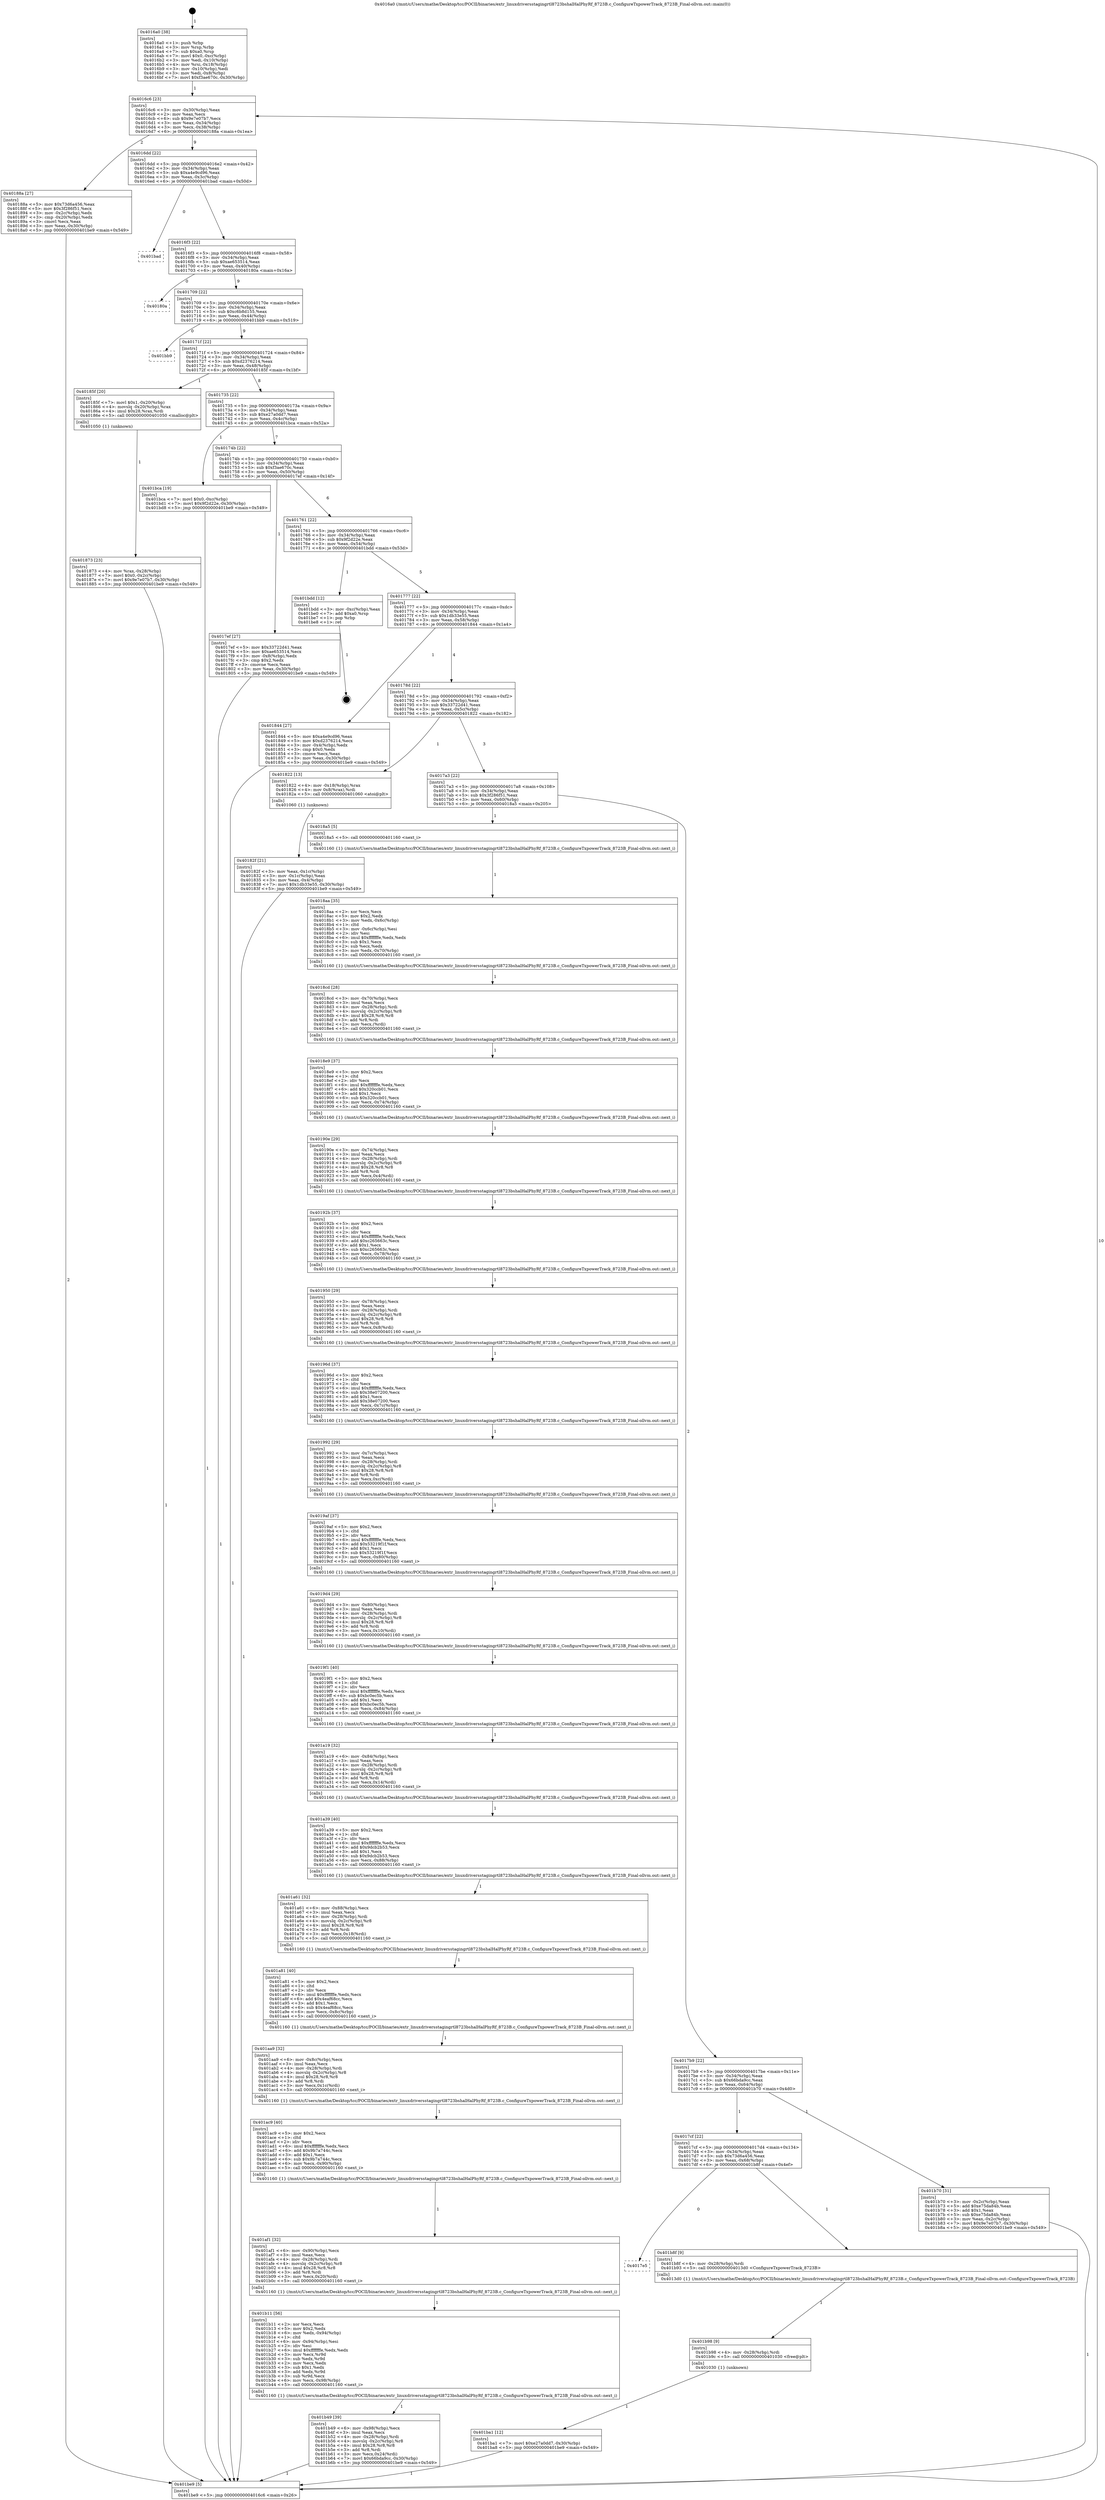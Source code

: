 digraph "0x4016a0" {
  label = "0x4016a0 (/mnt/c/Users/mathe/Desktop/tcc/POCII/binaries/extr_linuxdriversstagingrtl8723bshalHalPhyRf_8723B.c_ConfigureTxpowerTrack_8723B_Final-ollvm.out::main(0))"
  labelloc = "t"
  node[shape=record]

  Entry [label="",width=0.3,height=0.3,shape=circle,fillcolor=black,style=filled]
  "0x4016c6" [label="{
     0x4016c6 [23]\l
     | [instrs]\l
     &nbsp;&nbsp;0x4016c6 \<+3\>: mov -0x30(%rbp),%eax\l
     &nbsp;&nbsp;0x4016c9 \<+2\>: mov %eax,%ecx\l
     &nbsp;&nbsp;0x4016cb \<+6\>: sub $0x9e7e07b7,%ecx\l
     &nbsp;&nbsp;0x4016d1 \<+3\>: mov %eax,-0x34(%rbp)\l
     &nbsp;&nbsp;0x4016d4 \<+3\>: mov %ecx,-0x38(%rbp)\l
     &nbsp;&nbsp;0x4016d7 \<+6\>: je 000000000040188a \<main+0x1ea\>\l
  }"]
  "0x40188a" [label="{
     0x40188a [27]\l
     | [instrs]\l
     &nbsp;&nbsp;0x40188a \<+5\>: mov $0x73d6a456,%eax\l
     &nbsp;&nbsp;0x40188f \<+5\>: mov $0x3f286f51,%ecx\l
     &nbsp;&nbsp;0x401894 \<+3\>: mov -0x2c(%rbp),%edx\l
     &nbsp;&nbsp;0x401897 \<+3\>: cmp -0x20(%rbp),%edx\l
     &nbsp;&nbsp;0x40189a \<+3\>: cmovl %ecx,%eax\l
     &nbsp;&nbsp;0x40189d \<+3\>: mov %eax,-0x30(%rbp)\l
     &nbsp;&nbsp;0x4018a0 \<+5\>: jmp 0000000000401be9 \<main+0x549\>\l
  }"]
  "0x4016dd" [label="{
     0x4016dd [22]\l
     | [instrs]\l
     &nbsp;&nbsp;0x4016dd \<+5\>: jmp 00000000004016e2 \<main+0x42\>\l
     &nbsp;&nbsp;0x4016e2 \<+3\>: mov -0x34(%rbp),%eax\l
     &nbsp;&nbsp;0x4016e5 \<+5\>: sub $0xa4e9cd96,%eax\l
     &nbsp;&nbsp;0x4016ea \<+3\>: mov %eax,-0x3c(%rbp)\l
     &nbsp;&nbsp;0x4016ed \<+6\>: je 0000000000401bad \<main+0x50d\>\l
  }"]
  Exit [label="",width=0.3,height=0.3,shape=circle,fillcolor=black,style=filled,peripheries=2]
  "0x401bad" [label="{
     0x401bad\l
  }", style=dashed]
  "0x4016f3" [label="{
     0x4016f3 [22]\l
     | [instrs]\l
     &nbsp;&nbsp;0x4016f3 \<+5\>: jmp 00000000004016f8 \<main+0x58\>\l
     &nbsp;&nbsp;0x4016f8 \<+3\>: mov -0x34(%rbp),%eax\l
     &nbsp;&nbsp;0x4016fb \<+5\>: sub $0xae653514,%eax\l
     &nbsp;&nbsp;0x401700 \<+3\>: mov %eax,-0x40(%rbp)\l
     &nbsp;&nbsp;0x401703 \<+6\>: je 000000000040180a \<main+0x16a\>\l
  }"]
  "0x401ba1" [label="{
     0x401ba1 [12]\l
     | [instrs]\l
     &nbsp;&nbsp;0x401ba1 \<+7\>: movl $0xe27a0dd7,-0x30(%rbp)\l
     &nbsp;&nbsp;0x401ba8 \<+5\>: jmp 0000000000401be9 \<main+0x549\>\l
  }"]
  "0x40180a" [label="{
     0x40180a\l
  }", style=dashed]
  "0x401709" [label="{
     0x401709 [22]\l
     | [instrs]\l
     &nbsp;&nbsp;0x401709 \<+5\>: jmp 000000000040170e \<main+0x6e\>\l
     &nbsp;&nbsp;0x40170e \<+3\>: mov -0x34(%rbp),%eax\l
     &nbsp;&nbsp;0x401711 \<+5\>: sub $0xc6b8d155,%eax\l
     &nbsp;&nbsp;0x401716 \<+3\>: mov %eax,-0x44(%rbp)\l
     &nbsp;&nbsp;0x401719 \<+6\>: je 0000000000401bb9 \<main+0x519\>\l
  }"]
  "0x401b98" [label="{
     0x401b98 [9]\l
     | [instrs]\l
     &nbsp;&nbsp;0x401b98 \<+4\>: mov -0x28(%rbp),%rdi\l
     &nbsp;&nbsp;0x401b9c \<+5\>: call 0000000000401030 \<free@plt\>\l
     | [calls]\l
     &nbsp;&nbsp;0x401030 \{1\} (unknown)\l
  }"]
  "0x401bb9" [label="{
     0x401bb9\l
  }", style=dashed]
  "0x40171f" [label="{
     0x40171f [22]\l
     | [instrs]\l
     &nbsp;&nbsp;0x40171f \<+5\>: jmp 0000000000401724 \<main+0x84\>\l
     &nbsp;&nbsp;0x401724 \<+3\>: mov -0x34(%rbp),%eax\l
     &nbsp;&nbsp;0x401727 \<+5\>: sub $0xd2376214,%eax\l
     &nbsp;&nbsp;0x40172c \<+3\>: mov %eax,-0x48(%rbp)\l
     &nbsp;&nbsp;0x40172f \<+6\>: je 000000000040185f \<main+0x1bf\>\l
  }"]
  "0x4017e5" [label="{
     0x4017e5\l
  }", style=dashed]
  "0x40185f" [label="{
     0x40185f [20]\l
     | [instrs]\l
     &nbsp;&nbsp;0x40185f \<+7\>: movl $0x1,-0x20(%rbp)\l
     &nbsp;&nbsp;0x401866 \<+4\>: movslq -0x20(%rbp),%rax\l
     &nbsp;&nbsp;0x40186a \<+4\>: imul $0x28,%rax,%rdi\l
     &nbsp;&nbsp;0x40186e \<+5\>: call 0000000000401050 \<malloc@plt\>\l
     | [calls]\l
     &nbsp;&nbsp;0x401050 \{1\} (unknown)\l
  }"]
  "0x401735" [label="{
     0x401735 [22]\l
     | [instrs]\l
     &nbsp;&nbsp;0x401735 \<+5\>: jmp 000000000040173a \<main+0x9a\>\l
     &nbsp;&nbsp;0x40173a \<+3\>: mov -0x34(%rbp),%eax\l
     &nbsp;&nbsp;0x40173d \<+5\>: sub $0xe27a0dd7,%eax\l
     &nbsp;&nbsp;0x401742 \<+3\>: mov %eax,-0x4c(%rbp)\l
     &nbsp;&nbsp;0x401745 \<+6\>: je 0000000000401bca \<main+0x52a\>\l
  }"]
  "0x401b8f" [label="{
     0x401b8f [9]\l
     | [instrs]\l
     &nbsp;&nbsp;0x401b8f \<+4\>: mov -0x28(%rbp),%rdi\l
     &nbsp;&nbsp;0x401b93 \<+5\>: call 00000000004013d0 \<ConfigureTxpowerTrack_8723B\>\l
     | [calls]\l
     &nbsp;&nbsp;0x4013d0 \{1\} (/mnt/c/Users/mathe/Desktop/tcc/POCII/binaries/extr_linuxdriversstagingrtl8723bshalHalPhyRf_8723B.c_ConfigureTxpowerTrack_8723B_Final-ollvm.out::ConfigureTxpowerTrack_8723B)\l
  }"]
  "0x401bca" [label="{
     0x401bca [19]\l
     | [instrs]\l
     &nbsp;&nbsp;0x401bca \<+7\>: movl $0x0,-0xc(%rbp)\l
     &nbsp;&nbsp;0x401bd1 \<+7\>: movl $0x9f2d22e,-0x30(%rbp)\l
     &nbsp;&nbsp;0x401bd8 \<+5\>: jmp 0000000000401be9 \<main+0x549\>\l
  }"]
  "0x40174b" [label="{
     0x40174b [22]\l
     | [instrs]\l
     &nbsp;&nbsp;0x40174b \<+5\>: jmp 0000000000401750 \<main+0xb0\>\l
     &nbsp;&nbsp;0x401750 \<+3\>: mov -0x34(%rbp),%eax\l
     &nbsp;&nbsp;0x401753 \<+5\>: sub $0xf3ae670c,%eax\l
     &nbsp;&nbsp;0x401758 \<+3\>: mov %eax,-0x50(%rbp)\l
     &nbsp;&nbsp;0x40175b \<+6\>: je 00000000004017ef \<main+0x14f\>\l
  }"]
  "0x4017cf" [label="{
     0x4017cf [22]\l
     | [instrs]\l
     &nbsp;&nbsp;0x4017cf \<+5\>: jmp 00000000004017d4 \<main+0x134\>\l
     &nbsp;&nbsp;0x4017d4 \<+3\>: mov -0x34(%rbp),%eax\l
     &nbsp;&nbsp;0x4017d7 \<+5\>: sub $0x73d6a456,%eax\l
     &nbsp;&nbsp;0x4017dc \<+3\>: mov %eax,-0x68(%rbp)\l
     &nbsp;&nbsp;0x4017df \<+6\>: je 0000000000401b8f \<main+0x4ef\>\l
  }"]
  "0x4017ef" [label="{
     0x4017ef [27]\l
     | [instrs]\l
     &nbsp;&nbsp;0x4017ef \<+5\>: mov $0x33722d41,%eax\l
     &nbsp;&nbsp;0x4017f4 \<+5\>: mov $0xae653514,%ecx\l
     &nbsp;&nbsp;0x4017f9 \<+3\>: mov -0x8(%rbp),%edx\l
     &nbsp;&nbsp;0x4017fc \<+3\>: cmp $0x2,%edx\l
     &nbsp;&nbsp;0x4017ff \<+3\>: cmovne %ecx,%eax\l
     &nbsp;&nbsp;0x401802 \<+3\>: mov %eax,-0x30(%rbp)\l
     &nbsp;&nbsp;0x401805 \<+5\>: jmp 0000000000401be9 \<main+0x549\>\l
  }"]
  "0x401761" [label="{
     0x401761 [22]\l
     | [instrs]\l
     &nbsp;&nbsp;0x401761 \<+5\>: jmp 0000000000401766 \<main+0xc6\>\l
     &nbsp;&nbsp;0x401766 \<+3\>: mov -0x34(%rbp),%eax\l
     &nbsp;&nbsp;0x401769 \<+5\>: sub $0x9f2d22e,%eax\l
     &nbsp;&nbsp;0x40176e \<+3\>: mov %eax,-0x54(%rbp)\l
     &nbsp;&nbsp;0x401771 \<+6\>: je 0000000000401bdd \<main+0x53d\>\l
  }"]
  "0x401be9" [label="{
     0x401be9 [5]\l
     | [instrs]\l
     &nbsp;&nbsp;0x401be9 \<+5\>: jmp 00000000004016c6 \<main+0x26\>\l
  }"]
  "0x4016a0" [label="{
     0x4016a0 [38]\l
     | [instrs]\l
     &nbsp;&nbsp;0x4016a0 \<+1\>: push %rbp\l
     &nbsp;&nbsp;0x4016a1 \<+3\>: mov %rsp,%rbp\l
     &nbsp;&nbsp;0x4016a4 \<+7\>: sub $0xa0,%rsp\l
     &nbsp;&nbsp;0x4016ab \<+7\>: movl $0x0,-0xc(%rbp)\l
     &nbsp;&nbsp;0x4016b2 \<+3\>: mov %edi,-0x10(%rbp)\l
     &nbsp;&nbsp;0x4016b5 \<+4\>: mov %rsi,-0x18(%rbp)\l
     &nbsp;&nbsp;0x4016b9 \<+3\>: mov -0x10(%rbp),%edi\l
     &nbsp;&nbsp;0x4016bc \<+3\>: mov %edi,-0x8(%rbp)\l
     &nbsp;&nbsp;0x4016bf \<+7\>: movl $0xf3ae670c,-0x30(%rbp)\l
  }"]
  "0x401b70" [label="{
     0x401b70 [31]\l
     | [instrs]\l
     &nbsp;&nbsp;0x401b70 \<+3\>: mov -0x2c(%rbp),%eax\l
     &nbsp;&nbsp;0x401b73 \<+5\>: add $0xe75da84b,%eax\l
     &nbsp;&nbsp;0x401b78 \<+3\>: add $0x1,%eax\l
     &nbsp;&nbsp;0x401b7b \<+5\>: sub $0xe75da84b,%eax\l
     &nbsp;&nbsp;0x401b80 \<+3\>: mov %eax,-0x2c(%rbp)\l
     &nbsp;&nbsp;0x401b83 \<+7\>: movl $0x9e7e07b7,-0x30(%rbp)\l
     &nbsp;&nbsp;0x401b8a \<+5\>: jmp 0000000000401be9 \<main+0x549\>\l
  }"]
  "0x401bdd" [label="{
     0x401bdd [12]\l
     | [instrs]\l
     &nbsp;&nbsp;0x401bdd \<+3\>: mov -0xc(%rbp),%eax\l
     &nbsp;&nbsp;0x401be0 \<+7\>: add $0xa0,%rsp\l
     &nbsp;&nbsp;0x401be7 \<+1\>: pop %rbp\l
     &nbsp;&nbsp;0x401be8 \<+1\>: ret\l
  }"]
  "0x401777" [label="{
     0x401777 [22]\l
     | [instrs]\l
     &nbsp;&nbsp;0x401777 \<+5\>: jmp 000000000040177c \<main+0xdc\>\l
     &nbsp;&nbsp;0x40177c \<+3\>: mov -0x34(%rbp),%eax\l
     &nbsp;&nbsp;0x40177f \<+5\>: sub $0x1db33e55,%eax\l
     &nbsp;&nbsp;0x401784 \<+3\>: mov %eax,-0x58(%rbp)\l
     &nbsp;&nbsp;0x401787 \<+6\>: je 0000000000401844 \<main+0x1a4\>\l
  }"]
  "0x401b49" [label="{
     0x401b49 [39]\l
     | [instrs]\l
     &nbsp;&nbsp;0x401b49 \<+6\>: mov -0x98(%rbp),%ecx\l
     &nbsp;&nbsp;0x401b4f \<+3\>: imul %eax,%ecx\l
     &nbsp;&nbsp;0x401b52 \<+4\>: mov -0x28(%rbp),%rdi\l
     &nbsp;&nbsp;0x401b56 \<+4\>: movslq -0x2c(%rbp),%r8\l
     &nbsp;&nbsp;0x401b5a \<+4\>: imul $0x28,%r8,%r8\l
     &nbsp;&nbsp;0x401b5e \<+3\>: add %r8,%rdi\l
     &nbsp;&nbsp;0x401b61 \<+3\>: mov %ecx,0x24(%rdi)\l
     &nbsp;&nbsp;0x401b64 \<+7\>: movl $0x66bda9cc,-0x30(%rbp)\l
     &nbsp;&nbsp;0x401b6b \<+5\>: jmp 0000000000401be9 \<main+0x549\>\l
  }"]
  "0x401844" [label="{
     0x401844 [27]\l
     | [instrs]\l
     &nbsp;&nbsp;0x401844 \<+5\>: mov $0xa4e9cd96,%eax\l
     &nbsp;&nbsp;0x401849 \<+5\>: mov $0xd2376214,%ecx\l
     &nbsp;&nbsp;0x40184e \<+3\>: mov -0x4(%rbp),%edx\l
     &nbsp;&nbsp;0x401851 \<+3\>: cmp $0x0,%edx\l
     &nbsp;&nbsp;0x401854 \<+3\>: cmove %ecx,%eax\l
     &nbsp;&nbsp;0x401857 \<+3\>: mov %eax,-0x30(%rbp)\l
     &nbsp;&nbsp;0x40185a \<+5\>: jmp 0000000000401be9 \<main+0x549\>\l
  }"]
  "0x40178d" [label="{
     0x40178d [22]\l
     | [instrs]\l
     &nbsp;&nbsp;0x40178d \<+5\>: jmp 0000000000401792 \<main+0xf2\>\l
     &nbsp;&nbsp;0x401792 \<+3\>: mov -0x34(%rbp),%eax\l
     &nbsp;&nbsp;0x401795 \<+5\>: sub $0x33722d41,%eax\l
     &nbsp;&nbsp;0x40179a \<+3\>: mov %eax,-0x5c(%rbp)\l
     &nbsp;&nbsp;0x40179d \<+6\>: je 0000000000401822 \<main+0x182\>\l
  }"]
  "0x401b11" [label="{
     0x401b11 [56]\l
     | [instrs]\l
     &nbsp;&nbsp;0x401b11 \<+2\>: xor %ecx,%ecx\l
     &nbsp;&nbsp;0x401b13 \<+5\>: mov $0x2,%edx\l
     &nbsp;&nbsp;0x401b18 \<+6\>: mov %edx,-0x94(%rbp)\l
     &nbsp;&nbsp;0x401b1e \<+1\>: cltd\l
     &nbsp;&nbsp;0x401b1f \<+6\>: mov -0x94(%rbp),%esi\l
     &nbsp;&nbsp;0x401b25 \<+2\>: idiv %esi\l
     &nbsp;&nbsp;0x401b27 \<+6\>: imul $0xfffffffe,%edx,%edx\l
     &nbsp;&nbsp;0x401b2d \<+3\>: mov %ecx,%r9d\l
     &nbsp;&nbsp;0x401b30 \<+3\>: sub %edx,%r9d\l
     &nbsp;&nbsp;0x401b33 \<+2\>: mov %ecx,%edx\l
     &nbsp;&nbsp;0x401b35 \<+3\>: sub $0x1,%edx\l
     &nbsp;&nbsp;0x401b38 \<+3\>: add %edx,%r9d\l
     &nbsp;&nbsp;0x401b3b \<+3\>: sub %r9d,%ecx\l
     &nbsp;&nbsp;0x401b3e \<+6\>: mov %ecx,-0x98(%rbp)\l
     &nbsp;&nbsp;0x401b44 \<+5\>: call 0000000000401160 \<next_i\>\l
     | [calls]\l
     &nbsp;&nbsp;0x401160 \{1\} (/mnt/c/Users/mathe/Desktop/tcc/POCII/binaries/extr_linuxdriversstagingrtl8723bshalHalPhyRf_8723B.c_ConfigureTxpowerTrack_8723B_Final-ollvm.out::next_i)\l
  }"]
  "0x401822" [label="{
     0x401822 [13]\l
     | [instrs]\l
     &nbsp;&nbsp;0x401822 \<+4\>: mov -0x18(%rbp),%rax\l
     &nbsp;&nbsp;0x401826 \<+4\>: mov 0x8(%rax),%rdi\l
     &nbsp;&nbsp;0x40182a \<+5\>: call 0000000000401060 \<atoi@plt\>\l
     | [calls]\l
     &nbsp;&nbsp;0x401060 \{1\} (unknown)\l
  }"]
  "0x4017a3" [label="{
     0x4017a3 [22]\l
     | [instrs]\l
     &nbsp;&nbsp;0x4017a3 \<+5\>: jmp 00000000004017a8 \<main+0x108\>\l
     &nbsp;&nbsp;0x4017a8 \<+3\>: mov -0x34(%rbp),%eax\l
     &nbsp;&nbsp;0x4017ab \<+5\>: sub $0x3f286f51,%eax\l
     &nbsp;&nbsp;0x4017b0 \<+3\>: mov %eax,-0x60(%rbp)\l
     &nbsp;&nbsp;0x4017b3 \<+6\>: je 00000000004018a5 \<main+0x205\>\l
  }"]
  "0x40182f" [label="{
     0x40182f [21]\l
     | [instrs]\l
     &nbsp;&nbsp;0x40182f \<+3\>: mov %eax,-0x1c(%rbp)\l
     &nbsp;&nbsp;0x401832 \<+3\>: mov -0x1c(%rbp),%eax\l
     &nbsp;&nbsp;0x401835 \<+3\>: mov %eax,-0x4(%rbp)\l
     &nbsp;&nbsp;0x401838 \<+7\>: movl $0x1db33e55,-0x30(%rbp)\l
     &nbsp;&nbsp;0x40183f \<+5\>: jmp 0000000000401be9 \<main+0x549\>\l
  }"]
  "0x401873" [label="{
     0x401873 [23]\l
     | [instrs]\l
     &nbsp;&nbsp;0x401873 \<+4\>: mov %rax,-0x28(%rbp)\l
     &nbsp;&nbsp;0x401877 \<+7\>: movl $0x0,-0x2c(%rbp)\l
     &nbsp;&nbsp;0x40187e \<+7\>: movl $0x9e7e07b7,-0x30(%rbp)\l
     &nbsp;&nbsp;0x401885 \<+5\>: jmp 0000000000401be9 \<main+0x549\>\l
  }"]
  "0x401af1" [label="{
     0x401af1 [32]\l
     | [instrs]\l
     &nbsp;&nbsp;0x401af1 \<+6\>: mov -0x90(%rbp),%ecx\l
     &nbsp;&nbsp;0x401af7 \<+3\>: imul %eax,%ecx\l
     &nbsp;&nbsp;0x401afa \<+4\>: mov -0x28(%rbp),%rdi\l
     &nbsp;&nbsp;0x401afe \<+4\>: movslq -0x2c(%rbp),%r8\l
     &nbsp;&nbsp;0x401b02 \<+4\>: imul $0x28,%r8,%r8\l
     &nbsp;&nbsp;0x401b06 \<+3\>: add %r8,%rdi\l
     &nbsp;&nbsp;0x401b09 \<+3\>: mov %ecx,0x20(%rdi)\l
     &nbsp;&nbsp;0x401b0c \<+5\>: call 0000000000401160 \<next_i\>\l
     | [calls]\l
     &nbsp;&nbsp;0x401160 \{1\} (/mnt/c/Users/mathe/Desktop/tcc/POCII/binaries/extr_linuxdriversstagingrtl8723bshalHalPhyRf_8723B.c_ConfigureTxpowerTrack_8723B_Final-ollvm.out::next_i)\l
  }"]
  "0x4018a5" [label="{
     0x4018a5 [5]\l
     | [instrs]\l
     &nbsp;&nbsp;0x4018a5 \<+5\>: call 0000000000401160 \<next_i\>\l
     | [calls]\l
     &nbsp;&nbsp;0x401160 \{1\} (/mnt/c/Users/mathe/Desktop/tcc/POCII/binaries/extr_linuxdriversstagingrtl8723bshalHalPhyRf_8723B.c_ConfigureTxpowerTrack_8723B_Final-ollvm.out::next_i)\l
  }"]
  "0x4017b9" [label="{
     0x4017b9 [22]\l
     | [instrs]\l
     &nbsp;&nbsp;0x4017b9 \<+5\>: jmp 00000000004017be \<main+0x11e\>\l
     &nbsp;&nbsp;0x4017be \<+3\>: mov -0x34(%rbp),%eax\l
     &nbsp;&nbsp;0x4017c1 \<+5\>: sub $0x66bda9cc,%eax\l
     &nbsp;&nbsp;0x4017c6 \<+3\>: mov %eax,-0x64(%rbp)\l
     &nbsp;&nbsp;0x4017c9 \<+6\>: je 0000000000401b70 \<main+0x4d0\>\l
  }"]
  "0x4018aa" [label="{
     0x4018aa [35]\l
     | [instrs]\l
     &nbsp;&nbsp;0x4018aa \<+2\>: xor %ecx,%ecx\l
     &nbsp;&nbsp;0x4018ac \<+5\>: mov $0x2,%edx\l
     &nbsp;&nbsp;0x4018b1 \<+3\>: mov %edx,-0x6c(%rbp)\l
     &nbsp;&nbsp;0x4018b4 \<+1\>: cltd\l
     &nbsp;&nbsp;0x4018b5 \<+3\>: mov -0x6c(%rbp),%esi\l
     &nbsp;&nbsp;0x4018b8 \<+2\>: idiv %esi\l
     &nbsp;&nbsp;0x4018ba \<+6\>: imul $0xfffffffe,%edx,%edx\l
     &nbsp;&nbsp;0x4018c0 \<+3\>: sub $0x1,%ecx\l
     &nbsp;&nbsp;0x4018c3 \<+2\>: sub %ecx,%edx\l
     &nbsp;&nbsp;0x4018c5 \<+3\>: mov %edx,-0x70(%rbp)\l
     &nbsp;&nbsp;0x4018c8 \<+5\>: call 0000000000401160 \<next_i\>\l
     | [calls]\l
     &nbsp;&nbsp;0x401160 \{1\} (/mnt/c/Users/mathe/Desktop/tcc/POCII/binaries/extr_linuxdriversstagingrtl8723bshalHalPhyRf_8723B.c_ConfigureTxpowerTrack_8723B_Final-ollvm.out::next_i)\l
  }"]
  "0x4018cd" [label="{
     0x4018cd [28]\l
     | [instrs]\l
     &nbsp;&nbsp;0x4018cd \<+3\>: mov -0x70(%rbp),%ecx\l
     &nbsp;&nbsp;0x4018d0 \<+3\>: imul %eax,%ecx\l
     &nbsp;&nbsp;0x4018d3 \<+4\>: mov -0x28(%rbp),%rdi\l
     &nbsp;&nbsp;0x4018d7 \<+4\>: movslq -0x2c(%rbp),%r8\l
     &nbsp;&nbsp;0x4018db \<+4\>: imul $0x28,%r8,%r8\l
     &nbsp;&nbsp;0x4018df \<+3\>: add %r8,%rdi\l
     &nbsp;&nbsp;0x4018e2 \<+2\>: mov %ecx,(%rdi)\l
     &nbsp;&nbsp;0x4018e4 \<+5\>: call 0000000000401160 \<next_i\>\l
     | [calls]\l
     &nbsp;&nbsp;0x401160 \{1\} (/mnt/c/Users/mathe/Desktop/tcc/POCII/binaries/extr_linuxdriversstagingrtl8723bshalHalPhyRf_8723B.c_ConfigureTxpowerTrack_8723B_Final-ollvm.out::next_i)\l
  }"]
  "0x4018e9" [label="{
     0x4018e9 [37]\l
     | [instrs]\l
     &nbsp;&nbsp;0x4018e9 \<+5\>: mov $0x2,%ecx\l
     &nbsp;&nbsp;0x4018ee \<+1\>: cltd\l
     &nbsp;&nbsp;0x4018ef \<+2\>: idiv %ecx\l
     &nbsp;&nbsp;0x4018f1 \<+6\>: imul $0xfffffffe,%edx,%ecx\l
     &nbsp;&nbsp;0x4018f7 \<+6\>: add $0x320ccb01,%ecx\l
     &nbsp;&nbsp;0x4018fd \<+3\>: add $0x1,%ecx\l
     &nbsp;&nbsp;0x401900 \<+6\>: sub $0x320ccb01,%ecx\l
     &nbsp;&nbsp;0x401906 \<+3\>: mov %ecx,-0x74(%rbp)\l
     &nbsp;&nbsp;0x401909 \<+5\>: call 0000000000401160 \<next_i\>\l
     | [calls]\l
     &nbsp;&nbsp;0x401160 \{1\} (/mnt/c/Users/mathe/Desktop/tcc/POCII/binaries/extr_linuxdriversstagingrtl8723bshalHalPhyRf_8723B.c_ConfigureTxpowerTrack_8723B_Final-ollvm.out::next_i)\l
  }"]
  "0x40190e" [label="{
     0x40190e [29]\l
     | [instrs]\l
     &nbsp;&nbsp;0x40190e \<+3\>: mov -0x74(%rbp),%ecx\l
     &nbsp;&nbsp;0x401911 \<+3\>: imul %eax,%ecx\l
     &nbsp;&nbsp;0x401914 \<+4\>: mov -0x28(%rbp),%rdi\l
     &nbsp;&nbsp;0x401918 \<+4\>: movslq -0x2c(%rbp),%r8\l
     &nbsp;&nbsp;0x40191c \<+4\>: imul $0x28,%r8,%r8\l
     &nbsp;&nbsp;0x401920 \<+3\>: add %r8,%rdi\l
     &nbsp;&nbsp;0x401923 \<+3\>: mov %ecx,0x4(%rdi)\l
     &nbsp;&nbsp;0x401926 \<+5\>: call 0000000000401160 \<next_i\>\l
     | [calls]\l
     &nbsp;&nbsp;0x401160 \{1\} (/mnt/c/Users/mathe/Desktop/tcc/POCII/binaries/extr_linuxdriversstagingrtl8723bshalHalPhyRf_8723B.c_ConfigureTxpowerTrack_8723B_Final-ollvm.out::next_i)\l
  }"]
  "0x40192b" [label="{
     0x40192b [37]\l
     | [instrs]\l
     &nbsp;&nbsp;0x40192b \<+5\>: mov $0x2,%ecx\l
     &nbsp;&nbsp;0x401930 \<+1\>: cltd\l
     &nbsp;&nbsp;0x401931 \<+2\>: idiv %ecx\l
     &nbsp;&nbsp;0x401933 \<+6\>: imul $0xfffffffe,%edx,%ecx\l
     &nbsp;&nbsp;0x401939 \<+6\>: add $0xc265663c,%ecx\l
     &nbsp;&nbsp;0x40193f \<+3\>: add $0x1,%ecx\l
     &nbsp;&nbsp;0x401942 \<+6\>: sub $0xc265663c,%ecx\l
     &nbsp;&nbsp;0x401948 \<+3\>: mov %ecx,-0x78(%rbp)\l
     &nbsp;&nbsp;0x40194b \<+5\>: call 0000000000401160 \<next_i\>\l
     | [calls]\l
     &nbsp;&nbsp;0x401160 \{1\} (/mnt/c/Users/mathe/Desktop/tcc/POCII/binaries/extr_linuxdriversstagingrtl8723bshalHalPhyRf_8723B.c_ConfigureTxpowerTrack_8723B_Final-ollvm.out::next_i)\l
  }"]
  "0x401950" [label="{
     0x401950 [29]\l
     | [instrs]\l
     &nbsp;&nbsp;0x401950 \<+3\>: mov -0x78(%rbp),%ecx\l
     &nbsp;&nbsp;0x401953 \<+3\>: imul %eax,%ecx\l
     &nbsp;&nbsp;0x401956 \<+4\>: mov -0x28(%rbp),%rdi\l
     &nbsp;&nbsp;0x40195a \<+4\>: movslq -0x2c(%rbp),%r8\l
     &nbsp;&nbsp;0x40195e \<+4\>: imul $0x28,%r8,%r8\l
     &nbsp;&nbsp;0x401962 \<+3\>: add %r8,%rdi\l
     &nbsp;&nbsp;0x401965 \<+3\>: mov %ecx,0x8(%rdi)\l
     &nbsp;&nbsp;0x401968 \<+5\>: call 0000000000401160 \<next_i\>\l
     | [calls]\l
     &nbsp;&nbsp;0x401160 \{1\} (/mnt/c/Users/mathe/Desktop/tcc/POCII/binaries/extr_linuxdriversstagingrtl8723bshalHalPhyRf_8723B.c_ConfigureTxpowerTrack_8723B_Final-ollvm.out::next_i)\l
  }"]
  "0x40196d" [label="{
     0x40196d [37]\l
     | [instrs]\l
     &nbsp;&nbsp;0x40196d \<+5\>: mov $0x2,%ecx\l
     &nbsp;&nbsp;0x401972 \<+1\>: cltd\l
     &nbsp;&nbsp;0x401973 \<+2\>: idiv %ecx\l
     &nbsp;&nbsp;0x401975 \<+6\>: imul $0xfffffffe,%edx,%ecx\l
     &nbsp;&nbsp;0x40197b \<+6\>: sub $0x38e07200,%ecx\l
     &nbsp;&nbsp;0x401981 \<+3\>: add $0x1,%ecx\l
     &nbsp;&nbsp;0x401984 \<+6\>: add $0x38e07200,%ecx\l
     &nbsp;&nbsp;0x40198a \<+3\>: mov %ecx,-0x7c(%rbp)\l
     &nbsp;&nbsp;0x40198d \<+5\>: call 0000000000401160 \<next_i\>\l
     | [calls]\l
     &nbsp;&nbsp;0x401160 \{1\} (/mnt/c/Users/mathe/Desktop/tcc/POCII/binaries/extr_linuxdriversstagingrtl8723bshalHalPhyRf_8723B.c_ConfigureTxpowerTrack_8723B_Final-ollvm.out::next_i)\l
  }"]
  "0x401992" [label="{
     0x401992 [29]\l
     | [instrs]\l
     &nbsp;&nbsp;0x401992 \<+3\>: mov -0x7c(%rbp),%ecx\l
     &nbsp;&nbsp;0x401995 \<+3\>: imul %eax,%ecx\l
     &nbsp;&nbsp;0x401998 \<+4\>: mov -0x28(%rbp),%rdi\l
     &nbsp;&nbsp;0x40199c \<+4\>: movslq -0x2c(%rbp),%r8\l
     &nbsp;&nbsp;0x4019a0 \<+4\>: imul $0x28,%r8,%r8\l
     &nbsp;&nbsp;0x4019a4 \<+3\>: add %r8,%rdi\l
     &nbsp;&nbsp;0x4019a7 \<+3\>: mov %ecx,0xc(%rdi)\l
     &nbsp;&nbsp;0x4019aa \<+5\>: call 0000000000401160 \<next_i\>\l
     | [calls]\l
     &nbsp;&nbsp;0x401160 \{1\} (/mnt/c/Users/mathe/Desktop/tcc/POCII/binaries/extr_linuxdriversstagingrtl8723bshalHalPhyRf_8723B.c_ConfigureTxpowerTrack_8723B_Final-ollvm.out::next_i)\l
  }"]
  "0x4019af" [label="{
     0x4019af [37]\l
     | [instrs]\l
     &nbsp;&nbsp;0x4019af \<+5\>: mov $0x2,%ecx\l
     &nbsp;&nbsp;0x4019b4 \<+1\>: cltd\l
     &nbsp;&nbsp;0x4019b5 \<+2\>: idiv %ecx\l
     &nbsp;&nbsp;0x4019b7 \<+6\>: imul $0xfffffffe,%edx,%ecx\l
     &nbsp;&nbsp;0x4019bd \<+6\>: add $0x53219f1f,%ecx\l
     &nbsp;&nbsp;0x4019c3 \<+3\>: add $0x1,%ecx\l
     &nbsp;&nbsp;0x4019c6 \<+6\>: sub $0x53219f1f,%ecx\l
     &nbsp;&nbsp;0x4019cc \<+3\>: mov %ecx,-0x80(%rbp)\l
     &nbsp;&nbsp;0x4019cf \<+5\>: call 0000000000401160 \<next_i\>\l
     | [calls]\l
     &nbsp;&nbsp;0x401160 \{1\} (/mnt/c/Users/mathe/Desktop/tcc/POCII/binaries/extr_linuxdriversstagingrtl8723bshalHalPhyRf_8723B.c_ConfigureTxpowerTrack_8723B_Final-ollvm.out::next_i)\l
  }"]
  "0x4019d4" [label="{
     0x4019d4 [29]\l
     | [instrs]\l
     &nbsp;&nbsp;0x4019d4 \<+3\>: mov -0x80(%rbp),%ecx\l
     &nbsp;&nbsp;0x4019d7 \<+3\>: imul %eax,%ecx\l
     &nbsp;&nbsp;0x4019da \<+4\>: mov -0x28(%rbp),%rdi\l
     &nbsp;&nbsp;0x4019de \<+4\>: movslq -0x2c(%rbp),%r8\l
     &nbsp;&nbsp;0x4019e2 \<+4\>: imul $0x28,%r8,%r8\l
     &nbsp;&nbsp;0x4019e6 \<+3\>: add %r8,%rdi\l
     &nbsp;&nbsp;0x4019e9 \<+3\>: mov %ecx,0x10(%rdi)\l
     &nbsp;&nbsp;0x4019ec \<+5\>: call 0000000000401160 \<next_i\>\l
     | [calls]\l
     &nbsp;&nbsp;0x401160 \{1\} (/mnt/c/Users/mathe/Desktop/tcc/POCII/binaries/extr_linuxdriversstagingrtl8723bshalHalPhyRf_8723B.c_ConfigureTxpowerTrack_8723B_Final-ollvm.out::next_i)\l
  }"]
  "0x4019f1" [label="{
     0x4019f1 [40]\l
     | [instrs]\l
     &nbsp;&nbsp;0x4019f1 \<+5\>: mov $0x2,%ecx\l
     &nbsp;&nbsp;0x4019f6 \<+1\>: cltd\l
     &nbsp;&nbsp;0x4019f7 \<+2\>: idiv %ecx\l
     &nbsp;&nbsp;0x4019f9 \<+6\>: imul $0xfffffffe,%edx,%ecx\l
     &nbsp;&nbsp;0x4019ff \<+6\>: sub $0xbc0ec5b,%ecx\l
     &nbsp;&nbsp;0x401a05 \<+3\>: add $0x1,%ecx\l
     &nbsp;&nbsp;0x401a08 \<+6\>: add $0xbc0ec5b,%ecx\l
     &nbsp;&nbsp;0x401a0e \<+6\>: mov %ecx,-0x84(%rbp)\l
     &nbsp;&nbsp;0x401a14 \<+5\>: call 0000000000401160 \<next_i\>\l
     | [calls]\l
     &nbsp;&nbsp;0x401160 \{1\} (/mnt/c/Users/mathe/Desktop/tcc/POCII/binaries/extr_linuxdriversstagingrtl8723bshalHalPhyRf_8723B.c_ConfigureTxpowerTrack_8723B_Final-ollvm.out::next_i)\l
  }"]
  "0x401a19" [label="{
     0x401a19 [32]\l
     | [instrs]\l
     &nbsp;&nbsp;0x401a19 \<+6\>: mov -0x84(%rbp),%ecx\l
     &nbsp;&nbsp;0x401a1f \<+3\>: imul %eax,%ecx\l
     &nbsp;&nbsp;0x401a22 \<+4\>: mov -0x28(%rbp),%rdi\l
     &nbsp;&nbsp;0x401a26 \<+4\>: movslq -0x2c(%rbp),%r8\l
     &nbsp;&nbsp;0x401a2a \<+4\>: imul $0x28,%r8,%r8\l
     &nbsp;&nbsp;0x401a2e \<+3\>: add %r8,%rdi\l
     &nbsp;&nbsp;0x401a31 \<+3\>: mov %ecx,0x14(%rdi)\l
     &nbsp;&nbsp;0x401a34 \<+5\>: call 0000000000401160 \<next_i\>\l
     | [calls]\l
     &nbsp;&nbsp;0x401160 \{1\} (/mnt/c/Users/mathe/Desktop/tcc/POCII/binaries/extr_linuxdriversstagingrtl8723bshalHalPhyRf_8723B.c_ConfigureTxpowerTrack_8723B_Final-ollvm.out::next_i)\l
  }"]
  "0x401a39" [label="{
     0x401a39 [40]\l
     | [instrs]\l
     &nbsp;&nbsp;0x401a39 \<+5\>: mov $0x2,%ecx\l
     &nbsp;&nbsp;0x401a3e \<+1\>: cltd\l
     &nbsp;&nbsp;0x401a3f \<+2\>: idiv %ecx\l
     &nbsp;&nbsp;0x401a41 \<+6\>: imul $0xfffffffe,%edx,%ecx\l
     &nbsp;&nbsp;0x401a47 \<+6\>: add $0x9dcb2b53,%ecx\l
     &nbsp;&nbsp;0x401a4d \<+3\>: add $0x1,%ecx\l
     &nbsp;&nbsp;0x401a50 \<+6\>: sub $0x9dcb2b53,%ecx\l
     &nbsp;&nbsp;0x401a56 \<+6\>: mov %ecx,-0x88(%rbp)\l
     &nbsp;&nbsp;0x401a5c \<+5\>: call 0000000000401160 \<next_i\>\l
     | [calls]\l
     &nbsp;&nbsp;0x401160 \{1\} (/mnt/c/Users/mathe/Desktop/tcc/POCII/binaries/extr_linuxdriversstagingrtl8723bshalHalPhyRf_8723B.c_ConfigureTxpowerTrack_8723B_Final-ollvm.out::next_i)\l
  }"]
  "0x401a61" [label="{
     0x401a61 [32]\l
     | [instrs]\l
     &nbsp;&nbsp;0x401a61 \<+6\>: mov -0x88(%rbp),%ecx\l
     &nbsp;&nbsp;0x401a67 \<+3\>: imul %eax,%ecx\l
     &nbsp;&nbsp;0x401a6a \<+4\>: mov -0x28(%rbp),%rdi\l
     &nbsp;&nbsp;0x401a6e \<+4\>: movslq -0x2c(%rbp),%r8\l
     &nbsp;&nbsp;0x401a72 \<+4\>: imul $0x28,%r8,%r8\l
     &nbsp;&nbsp;0x401a76 \<+3\>: add %r8,%rdi\l
     &nbsp;&nbsp;0x401a79 \<+3\>: mov %ecx,0x18(%rdi)\l
     &nbsp;&nbsp;0x401a7c \<+5\>: call 0000000000401160 \<next_i\>\l
     | [calls]\l
     &nbsp;&nbsp;0x401160 \{1\} (/mnt/c/Users/mathe/Desktop/tcc/POCII/binaries/extr_linuxdriversstagingrtl8723bshalHalPhyRf_8723B.c_ConfigureTxpowerTrack_8723B_Final-ollvm.out::next_i)\l
  }"]
  "0x401a81" [label="{
     0x401a81 [40]\l
     | [instrs]\l
     &nbsp;&nbsp;0x401a81 \<+5\>: mov $0x2,%ecx\l
     &nbsp;&nbsp;0x401a86 \<+1\>: cltd\l
     &nbsp;&nbsp;0x401a87 \<+2\>: idiv %ecx\l
     &nbsp;&nbsp;0x401a89 \<+6\>: imul $0xfffffffe,%edx,%ecx\l
     &nbsp;&nbsp;0x401a8f \<+6\>: add $0x4eaf68cc,%ecx\l
     &nbsp;&nbsp;0x401a95 \<+3\>: add $0x1,%ecx\l
     &nbsp;&nbsp;0x401a98 \<+6\>: sub $0x4eaf68cc,%ecx\l
     &nbsp;&nbsp;0x401a9e \<+6\>: mov %ecx,-0x8c(%rbp)\l
     &nbsp;&nbsp;0x401aa4 \<+5\>: call 0000000000401160 \<next_i\>\l
     | [calls]\l
     &nbsp;&nbsp;0x401160 \{1\} (/mnt/c/Users/mathe/Desktop/tcc/POCII/binaries/extr_linuxdriversstagingrtl8723bshalHalPhyRf_8723B.c_ConfigureTxpowerTrack_8723B_Final-ollvm.out::next_i)\l
  }"]
  "0x401aa9" [label="{
     0x401aa9 [32]\l
     | [instrs]\l
     &nbsp;&nbsp;0x401aa9 \<+6\>: mov -0x8c(%rbp),%ecx\l
     &nbsp;&nbsp;0x401aaf \<+3\>: imul %eax,%ecx\l
     &nbsp;&nbsp;0x401ab2 \<+4\>: mov -0x28(%rbp),%rdi\l
     &nbsp;&nbsp;0x401ab6 \<+4\>: movslq -0x2c(%rbp),%r8\l
     &nbsp;&nbsp;0x401aba \<+4\>: imul $0x28,%r8,%r8\l
     &nbsp;&nbsp;0x401abe \<+3\>: add %r8,%rdi\l
     &nbsp;&nbsp;0x401ac1 \<+3\>: mov %ecx,0x1c(%rdi)\l
     &nbsp;&nbsp;0x401ac4 \<+5\>: call 0000000000401160 \<next_i\>\l
     | [calls]\l
     &nbsp;&nbsp;0x401160 \{1\} (/mnt/c/Users/mathe/Desktop/tcc/POCII/binaries/extr_linuxdriversstagingrtl8723bshalHalPhyRf_8723B.c_ConfigureTxpowerTrack_8723B_Final-ollvm.out::next_i)\l
  }"]
  "0x401ac9" [label="{
     0x401ac9 [40]\l
     | [instrs]\l
     &nbsp;&nbsp;0x401ac9 \<+5\>: mov $0x2,%ecx\l
     &nbsp;&nbsp;0x401ace \<+1\>: cltd\l
     &nbsp;&nbsp;0x401acf \<+2\>: idiv %ecx\l
     &nbsp;&nbsp;0x401ad1 \<+6\>: imul $0xfffffffe,%edx,%ecx\l
     &nbsp;&nbsp;0x401ad7 \<+6\>: add $0x9b7a744c,%ecx\l
     &nbsp;&nbsp;0x401add \<+3\>: add $0x1,%ecx\l
     &nbsp;&nbsp;0x401ae0 \<+6\>: sub $0x9b7a744c,%ecx\l
     &nbsp;&nbsp;0x401ae6 \<+6\>: mov %ecx,-0x90(%rbp)\l
     &nbsp;&nbsp;0x401aec \<+5\>: call 0000000000401160 \<next_i\>\l
     | [calls]\l
     &nbsp;&nbsp;0x401160 \{1\} (/mnt/c/Users/mathe/Desktop/tcc/POCII/binaries/extr_linuxdriversstagingrtl8723bshalHalPhyRf_8723B.c_ConfigureTxpowerTrack_8723B_Final-ollvm.out::next_i)\l
  }"]
  Entry -> "0x4016a0" [label=" 1"]
  "0x4016c6" -> "0x40188a" [label=" 2"]
  "0x4016c6" -> "0x4016dd" [label=" 9"]
  "0x401bdd" -> Exit [label=" 1"]
  "0x4016dd" -> "0x401bad" [label=" 0"]
  "0x4016dd" -> "0x4016f3" [label=" 9"]
  "0x401bca" -> "0x401be9" [label=" 1"]
  "0x4016f3" -> "0x40180a" [label=" 0"]
  "0x4016f3" -> "0x401709" [label=" 9"]
  "0x401ba1" -> "0x401be9" [label=" 1"]
  "0x401709" -> "0x401bb9" [label=" 0"]
  "0x401709" -> "0x40171f" [label=" 9"]
  "0x401b98" -> "0x401ba1" [label=" 1"]
  "0x40171f" -> "0x40185f" [label=" 1"]
  "0x40171f" -> "0x401735" [label=" 8"]
  "0x401b8f" -> "0x401b98" [label=" 1"]
  "0x401735" -> "0x401bca" [label=" 1"]
  "0x401735" -> "0x40174b" [label=" 7"]
  "0x4017cf" -> "0x4017e5" [label=" 0"]
  "0x40174b" -> "0x4017ef" [label=" 1"]
  "0x40174b" -> "0x401761" [label=" 6"]
  "0x4017ef" -> "0x401be9" [label=" 1"]
  "0x4016a0" -> "0x4016c6" [label=" 1"]
  "0x401be9" -> "0x4016c6" [label=" 10"]
  "0x4017cf" -> "0x401b8f" [label=" 1"]
  "0x401761" -> "0x401bdd" [label=" 1"]
  "0x401761" -> "0x401777" [label=" 5"]
  "0x401b70" -> "0x401be9" [label=" 1"]
  "0x401777" -> "0x401844" [label=" 1"]
  "0x401777" -> "0x40178d" [label=" 4"]
  "0x4017b9" -> "0x401b70" [label=" 1"]
  "0x40178d" -> "0x401822" [label=" 1"]
  "0x40178d" -> "0x4017a3" [label=" 3"]
  "0x401822" -> "0x40182f" [label=" 1"]
  "0x40182f" -> "0x401be9" [label=" 1"]
  "0x401844" -> "0x401be9" [label=" 1"]
  "0x40185f" -> "0x401873" [label=" 1"]
  "0x401873" -> "0x401be9" [label=" 1"]
  "0x40188a" -> "0x401be9" [label=" 2"]
  "0x4017b9" -> "0x4017cf" [label=" 1"]
  "0x4017a3" -> "0x4018a5" [label=" 1"]
  "0x4017a3" -> "0x4017b9" [label=" 2"]
  "0x4018a5" -> "0x4018aa" [label=" 1"]
  "0x4018aa" -> "0x4018cd" [label=" 1"]
  "0x4018cd" -> "0x4018e9" [label=" 1"]
  "0x4018e9" -> "0x40190e" [label=" 1"]
  "0x40190e" -> "0x40192b" [label=" 1"]
  "0x40192b" -> "0x401950" [label=" 1"]
  "0x401950" -> "0x40196d" [label=" 1"]
  "0x40196d" -> "0x401992" [label=" 1"]
  "0x401992" -> "0x4019af" [label=" 1"]
  "0x4019af" -> "0x4019d4" [label=" 1"]
  "0x4019d4" -> "0x4019f1" [label=" 1"]
  "0x4019f1" -> "0x401a19" [label=" 1"]
  "0x401a19" -> "0x401a39" [label=" 1"]
  "0x401a39" -> "0x401a61" [label=" 1"]
  "0x401a61" -> "0x401a81" [label=" 1"]
  "0x401a81" -> "0x401aa9" [label=" 1"]
  "0x401aa9" -> "0x401ac9" [label=" 1"]
  "0x401ac9" -> "0x401af1" [label=" 1"]
  "0x401af1" -> "0x401b11" [label=" 1"]
  "0x401b11" -> "0x401b49" [label=" 1"]
  "0x401b49" -> "0x401be9" [label=" 1"]
}
